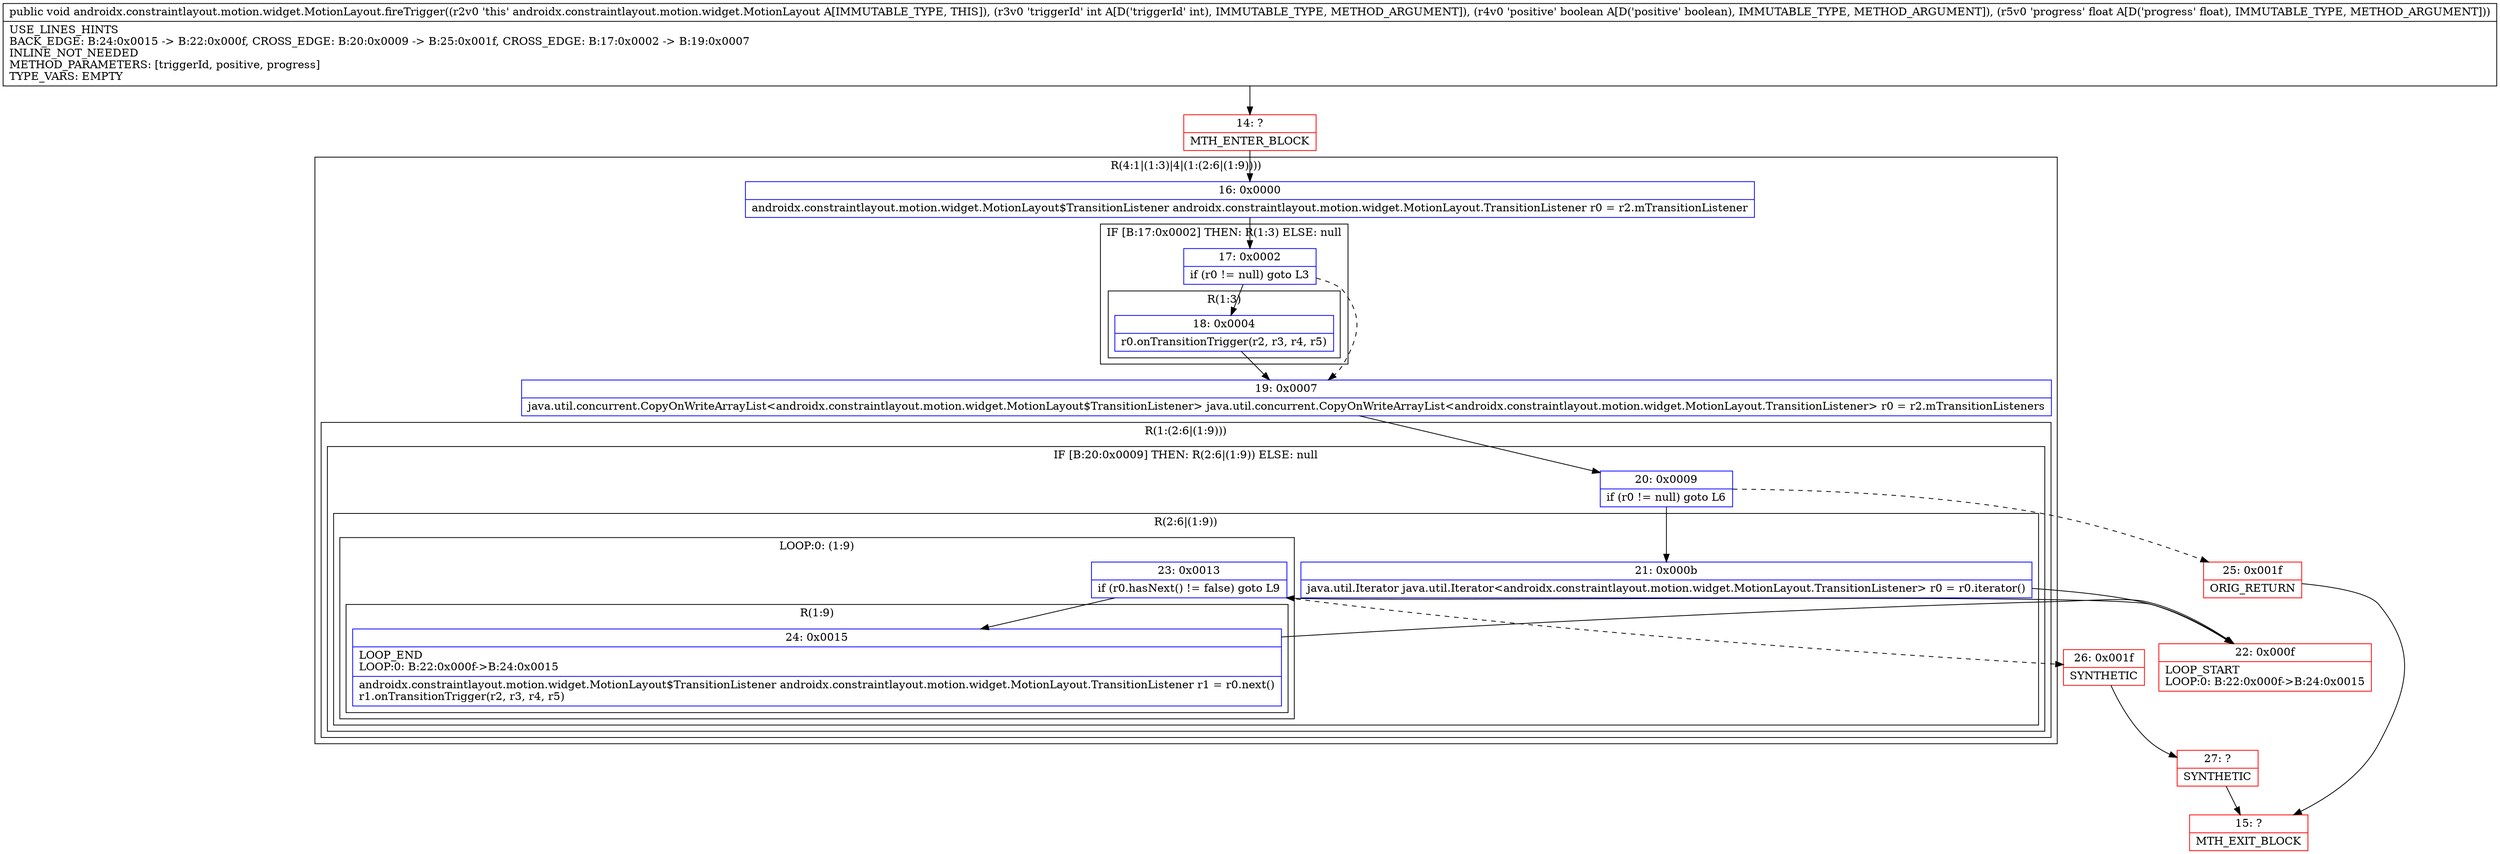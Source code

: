 digraph "CFG forandroidx.constraintlayout.motion.widget.MotionLayout.fireTrigger(IZF)V" {
subgraph cluster_Region_2145236041 {
label = "R(4:1|(1:3)|4|(1:(2:6|(1:9))))";
node [shape=record,color=blue];
Node_16 [shape=record,label="{16\:\ 0x0000|androidx.constraintlayout.motion.widget.MotionLayout$TransitionListener androidx.constraintlayout.motion.widget.MotionLayout.TransitionListener r0 = r2.mTransitionListener\l}"];
subgraph cluster_IfRegion_964103894 {
label = "IF [B:17:0x0002] THEN: R(1:3) ELSE: null";
node [shape=record,color=blue];
Node_17 [shape=record,label="{17\:\ 0x0002|if (r0 != null) goto L3\l}"];
subgraph cluster_Region_2046112927 {
label = "R(1:3)";
node [shape=record,color=blue];
Node_18 [shape=record,label="{18\:\ 0x0004|r0.onTransitionTrigger(r2, r3, r4, r5)\l}"];
}
}
Node_19 [shape=record,label="{19\:\ 0x0007|java.util.concurrent.CopyOnWriteArrayList\<androidx.constraintlayout.motion.widget.MotionLayout$TransitionListener\> java.util.concurrent.CopyOnWriteArrayList\<androidx.constraintlayout.motion.widget.MotionLayout.TransitionListener\> r0 = r2.mTransitionListeners\l}"];
subgraph cluster_Region_2009943686 {
label = "R(1:(2:6|(1:9)))";
node [shape=record,color=blue];
subgraph cluster_IfRegion_784760644 {
label = "IF [B:20:0x0009] THEN: R(2:6|(1:9)) ELSE: null";
node [shape=record,color=blue];
Node_20 [shape=record,label="{20\:\ 0x0009|if (r0 != null) goto L6\l}"];
subgraph cluster_Region_1017903401 {
label = "R(2:6|(1:9))";
node [shape=record,color=blue];
Node_21 [shape=record,label="{21\:\ 0x000b|java.util.Iterator java.util.Iterator\<androidx.constraintlayout.motion.widget.MotionLayout.TransitionListener\> r0 = r0.iterator()\l}"];
subgraph cluster_LoopRegion_1026245076 {
label = "LOOP:0: (1:9)";
node [shape=record,color=blue];
Node_23 [shape=record,label="{23\:\ 0x0013|if (r0.hasNext() != false) goto L9\l}"];
subgraph cluster_Region_1831521058 {
label = "R(1:9)";
node [shape=record,color=blue];
Node_24 [shape=record,label="{24\:\ 0x0015|LOOP_END\lLOOP:0: B:22:0x000f\-\>B:24:0x0015\l|androidx.constraintlayout.motion.widget.MotionLayout$TransitionListener androidx.constraintlayout.motion.widget.MotionLayout.TransitionListener r1 = r0.next()\lr1.onTransitionTrigger(r2, r3, r4, r5)\l}"];
}
}
}
}
}
}
Node_14 [shape=record,color=red,label="{14\:\ ?|MTH_ENTER_BLOCK\l}"];
Node_22 [shape=record,color=red,label="{22\:\ 0x000f|LOOP_START\lLOOP:0: B:22:0x000f\-\>B:24:0x0015\l}"];
Node_26 [shape=record,color=red,label="{26\:\ 0x001f|SYNTHETIC\l}"];
Node_27 [shape=record,color=red,label="{27\:\ ?|SYNTHETIC\l}"];
Node_15 [shape=record,color=red,label="{15\:\ ?|MTH_EXIT_BLOCK\l}"];
Node_25 [shape=record,color=red,label="{25\:\ 0x001f|ORIG_RETURN\l}"];
MethodNode[shape=record,label="{public void androidx.constraintlayout.motion.widget.MotionLayout.fireTrigger((r2v0 'this' androidx.constraintlayout.motion.widget.MotionLayout A[IMMUTABLE_TYPE, THIS]), (r3v0 'triggerId' int A[D('triggerId' int), IMMUTABLE_TYPE, METHOD_ARGUMENT]), (r4v0 'positive' boolean A[D('positive' boolean), IMMUTABLE_TYPE, METHOD_ARGUMENT]), (r5v0 'progress' float A[D('progress' float), IMMUTABLE_TYPE, METHOD_ARGUMENT]))  | USE_LINES_HINTS\lBACK_EDGE: B:24:0x0015 \-\> B:22:0x000f, CROSS_EDGE: B:20:0x0009 \-\> B:25:0x001f, CROSS_EDGE: B:17:0x0002 \-\> B:19:0x0007\lINLINE_NOT_NEEDED\lMETHOD_PARAMETERS: [triggerId, positive, progress]\lTYPE_VARS: EMPTY\l}"];
MethodNode -> Node_14;Node_16 -> Node_17;
Node_17 -> Node_18;
Node_17 -> Node_19[style=dashed];
Node_18 -> Node_19;
Node_19 -> Node_20;
Node_20 -> Node_21;
Node_20 -> Node_25[style=dashed];
Node_21 -> Node_22;
Node_23 -> Node_24;
Node_23 -> Node_26[style=dashed];
Node_24 -> Node_22;
Node_14 -> Node_16;
Node_22 -> Node_23;
Node_26 -> Node_27;
Node_27 -> Node_15;
Node_25 -> Node_15;
}

